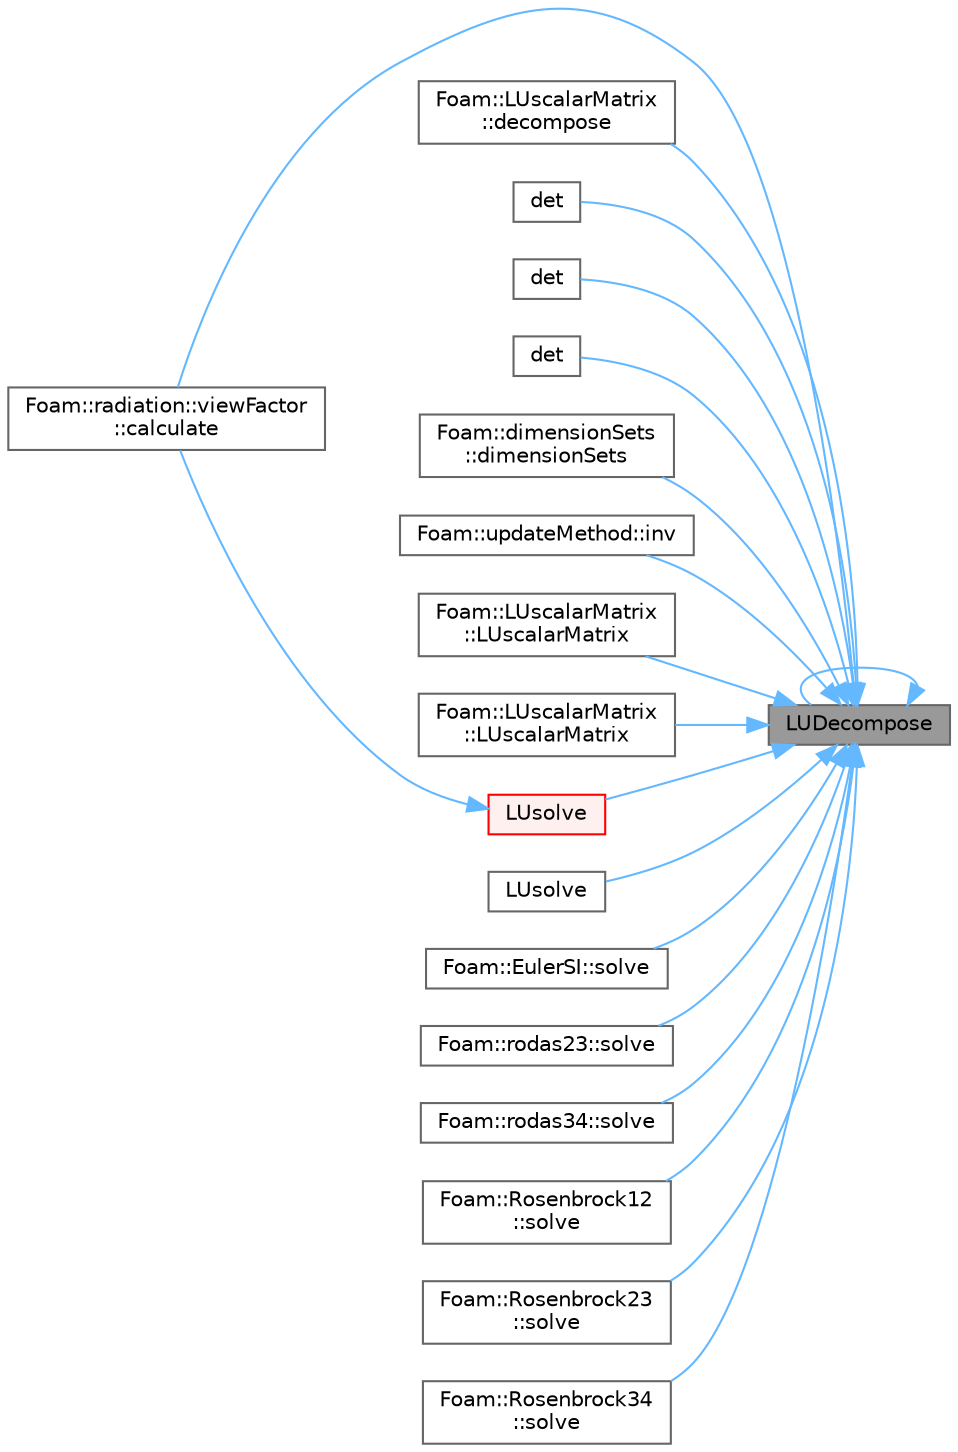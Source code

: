 digraph "LUDecompose"
{
 // LATEX_PDF_SIZE
  bgcolor="transparent";
  edge [fontname=Helvetica,fontsize=10,labelfontname=Helvetica,labelfontsize=10];
  node [fontname=Helvetica,fontsize=10,shape=box,height=0.2,width=0.4];
  rankdir="RL";
  Node1 [id="Node000001",label="LUDecompose",height=0.2,width=0.4,color="gray40", fillcolor="grey60", style="filled", fontcolor="black",tooltip=" "];
  Node1 -> Node2 [id="edge1_Node000001_Node000002",dir="back",color="steelblue1",style="solid",tooltip=" "];
  Node2 [id="Node000002",label="Foam::radiation::viewFactor\l::calculate",height=0.2,width=0.4,color="grey40", fillcolor="white", style="filled",URL="$classFoam_1_1radiation_1_1viewFactor.html#afe1d8348c24e6589bc7c0b3f689316a7",tooltip=" "];
  Node1 -> Node3 [id="edge2_Node000001_Node000003",dir="back",color="steelblue1",style="solid",tooltip=" "];
  Node3 [id="Node000003",label="Foam::LUscalarMatrix\l::decompose",height=0.2,width=0.4,color="grey40", fillcolor="white", style="filled",URL="$classFoam_1_1LUscalarMatrix.html#a174642416f73cfea511d1ebc1a1d4395",tooltip=" "];
  Node1 -> Node4 [id="edge3_Node000001_Node000004",dir="back",color="steelblue1",style="solid",tooltip=" "];
  Node4 [id="Node000004",label="det",height=0.2,width=0.4,color="grey40", fillcolor="white", style="filled",URL="$namespaceFoam.html#a2a4f612cb35b595c37fc7cc54749a016",tooltip=" "];
  Node1 -> Node5 [id="edge4_Node000001_Node000005",dir="back",color="steelblue1",style="solid",tooltip=" "];
  Node5 [id="Node000005",label="det",height=0.2,width=0.4,color="grey40", fillcolor="white", style="filled",URL="$namespaceFoam.html#ab21020bcc0de0658b4f8028812aa4edb",tooltip=" "];
  Node1 -> Node6 [id="edge5_Node000001_Node000006",dir="back",color="steelblue1",style="solid",tooltip=" "];
  Node6 [id="Node000006",label="det",height=0.2,width=0.4,color="grey40", fillcolor="white", style="filled",URL="$namespaceFoam.html#a2d5239bc132aabd5c6a5965b0381fdbb",tooltip=" "];
  Node1 -> Node7 [id="edge6_Node000001_Node000007",dir="back",color="steelblue1",style="solid",tooltip=" "];
  Node7 [id="Node000007",label="Foam::dimensionSets\l::dimensionSets",height=0.2,width=0.4,color="grey40", fillcolor="white", style="filled",URL="$classFoam_1_1dimensionSets.html#aaa671062334e15ed053ecb805ee762f7",tooltip=" "];
  Node1 -> Node8 [id="edge7_Node000001_Node000008",dir="back",color="steelblue1",style="solid",tooltip=" "];
  Node8 [id="Node000008",label="Foam::updateMethod::inv",height=0.2,width=0.4,color="grey40", fillcolor="white", style="filled",URL="$classFoam_1_1updateMethod.html#a647b88fb3669980a9787e04cfc8b27f5",tooltip=" "];
  Node1 -> Node1 [id="edge8_Node000001_Node000001",dir="back",color="steelblue1",style="solid",tooltip=" "];
  Node1 -> Node9 [id="edge9_Node000001_Node000009",dir="back",color="steelblue1",style="solid",tooltip=" "];
  Node9 [id="Node000009",label="Foam::LUscalarMatrix\l::LUscalarMatrix",height=0.2,width=0.4,color="grey40", fillcolor="white", style="filled",URL="$classFoam_1_1LUscalarMatrix.html#ac526d9be364ec8c315b57186f99c89d2",tooltip=" "];
  Node1 -> Node10 [id="edge10_Node000001_Node000010",dir="back",color="steelblue1",style="solid",tooltip=" "];
  Node10 [id="Node000010",label="Foam::LUscalarMatrix\l::LUscalarMatrix",height=0.2,width=0.4,color="grey40", fillcolor="white", style="filled",URL="$classFoam_1_1LUscalarMatrix.html#ab701ba2880b406149a4091c2a5de66a6",tooltip=" "];
  Node1 -> Node11 [id="edge11_Node000001_Node000011",dir="back",color="steelblue1",style="solid",tooltip=" "];
  Node11 [id="Node000011",label="LUsolve",height=0.2,width=0.4,color="red", fillcolor="#FFF0F0", style="filled",URL="$namespaceFoam.html#ad36ff051a76f2291e79751842332871c",tooltip=" "];
  Node11 -> Node2 [id="edge12_Node000011_Node000002",dir="back",color="steelblue1",style="solid",tooltip=" "];
  Node1 -> Node18 [id="edge13_Node000001_Node000018",dir="back",color="steelblue1",style="solid",tooltip=" "];
  Node18 [id="Node000018",label="LUsolve",height=0.2,width=0.4,color="grey40", fillcolor="white", style="filled",URL="$namespaceFoam.html#a1b1d3f52244819ba5e4d3c9d4faf084f",tooltip=" "];
  Node1 -> Node19 [id="edge14_Node000001_Node000019",dir="back",color="steelblue1",style="solid",tooltip=" "];
  Node19 [id="Node000019",label="Foam::EulerSI::solve",height=0.2,width=0.4,color="grey40", fillcolor="white", style="filled",URL="$classFoam_1_1EulerSI.html#ab251311d21daf700b24723afe0ef21e0",tooltip=" "];
  Node1 -> Node20 [id="edge15_Node000001_Node000020",dir="back",color="steelblue1",style="solid",tooltip=" "];
  Node20 [id="Node000020",label="Foam::rodas23::solve",height=0.2,width=0.4,color="grey40", fillcolor="white", style="filled",URL="$classFoam_1_1rodas23.html#ab251311d21daf700b24723afe0ef21e0",tooltip=" "];
  Node1 -> Node21 [id="edge16_Node000001_Node000021",dir="back",color="steelblue1",style="solid",tooltip=" "];
  Node21 [id="Node000021",label="Foam::rodas34::solve",height=0.2,width=0.4,color="grey40", fillcolor="white", style="filled",URL="$classFoam_1_1rodas34.html#ab251311d21daf700b24723afe0ef21e0",tooltip=" "];
  Node1 -> Node22 [id="edge17_Node000001_Node000022",dir="back",color="steelblue1",style="solid",tooltip=" "];
  Node22 [id="Node000022",label="Foam::Rosenbrock12\l::solve",height=0.2,width=0.4,color="grey40", fillcolor="white", style="filled",URL="$classFoam_1_1Rosenbrock12.html#ab251311d21daf700b24723afe0ef21e0",tooltip=" "];
  Node1 -> Node23 [id="edge18_Node000001_Node000023",dir="back",color="steelblue1",style="solid",tooltip=" "];
  Node23 [id="Node000023",label="Foam::Rosenbrock23\l::solve",height=0.2,width=0.4,color="grey40", fillcolor="white", style="filled",URL="$classFoam_1_1Rosenbrock23.html#ab251311d21daf700b24723afe0ef21e0",tooltip=" "];
  Node1 -> Node24 [id="edge19_Node000001_Node000024",dir="back",color="steelblue1",style="solid",tooltip=" "];
  Node24 [id="Node000024",label="Foam::Rosenbrock34\l::solve",height=0.2,width=0.4,color="grey40", fillcolor="white", style="filled",URL="$classFoam_1_1Rosenbrock34.html#ab251311d21daf700b24723afe0ef21e0",tooltip=" "];
}
